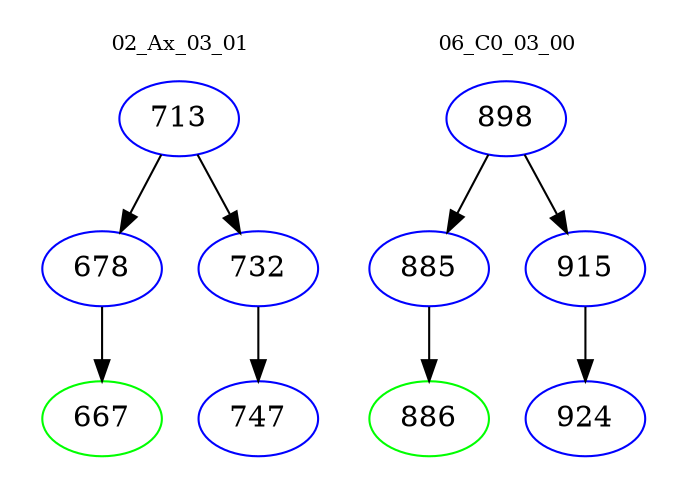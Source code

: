 digraph{
subgraph cluster_0 {
color = white
label = "02_Ax_03_01";
fontsize=10;
T0_713 [label="713", color="blue"]
T0_713 -> T0_678 [color="black"]
T0_678 [label="678", color="blue"]
T0_678 -> T0_667 [color="black"]
T0_667 [label="667", color="green"]
T0_713 -> T0_732 [color="black"]
T0_732 [label="732", color="blue"]
T0_732 -> T0_747 [color="black"]
T0_747 [label="747", color="blue"]
}
subgraph cluster_1 {
color = white
label = "06_C0_03_00";
fontsize=10;
T1_898 [label="898", color="blue"]
T1_898 -> T1_885 [color="black"]
T1_885 [label="885", color="blue"]
T1_885 -> T1_886 [color="black"]
T1_886 [label="886", color="green"]
T1_898 -> T1_915 [color="black"]
T1_915 [label="915", color="blue"]
T1_915 -> T1_924 [color="black"]
T1_924 [label="924", color="blue"]
}
}
